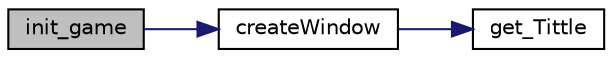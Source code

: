 digraph "init_game"
{
 // LATEX_PDF_SIZE
  edge [fontname="Helvetica",fontsize="10",labelfontname="Helvetica",labelfontsize="10"];
  node [fontname="Helvetica",fontsize="10",shape=record];
  rankdir="LR";
  Node1 [label="init_game",height=0.2,width=0.4,color="black", fillcolor="grey75", style="filled", fontcolor="black",tooltip=" "];
  Node1 -> Node2 [color="midnightblue",fontsize="10",style="solid",fontname="Helvetica"];
  Node2 [label="createWindow",height=0.2,width=0.4,color="black", fillcolor="white", style="filled",URL="$main__view_8c.html#aeab711004945c5c691e9e36660944de0",tooltip=" "];
  Node2 -> Node3 [color="midnightblue",fontsize="10",style="solid",fontname="Helvetica"];
  Node3 [label="get_Tittle",height=0.2,width=0.4,color="black", fillcolor="white", style="filled",URL="$main__view_8c.html#ae3106dae60604ee73aff89668dca5d9c",tooltip=" "];
}
